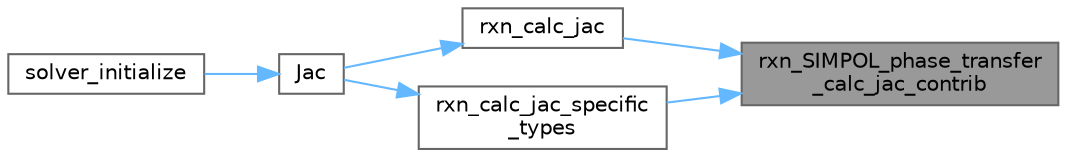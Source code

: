digraph "rxn_SIMPOL_phase_transfer_calc_jac_contrib"
{
 // LATEX_PDF_SIZE
  bgcolor="transparent";
  edge [fontname=Helvetica,fontsize=10,labelfontname=Helvetica,labelfontsize=10];
  node [fontname=Helvetica,fontsize=10,shape=box,height=0.2,width=0.4];
  rankdir="RL";
  Node1 [label="rxn_SIMPOL_phase_transfer\l_calc_jac_contrib",height=0.2,width=0.4,color="gray40", fillcolor="grey60", style="filled", fontcolor="black",tooltip="Calculate contributions to the Jacobian from this reaction."];
  Node1 -> Node2 [dir="back",color="steelblue1",style="solid"];
  Node2 [label="rxn_calc_jac",height=0.2,width=0.4,color="grey40", fillcolor="white", style="filled",URL="$rxn__solver_8c.html#ad44deb65b9845d05c6bd148e3378b42a",tooltip="Calculate the Jacobian."];
  Node2 -> Node3 [dir="back",color="steelblue1",style="solid"];
  Node3 [label="Jac",height=0.2,width=0.4,color="grey40", fillcolor="white", style="filled",URL="$camp__solver_8c.html#a13451d507558a61a2353adfed58db468",tooltip="Compute the Jacobian."];
  Node3 -> Node4 [dir="back",color="steelblue1",style="solid"];
  Node4 [label="solver_initialize",height=0.2,width=0.4,color="grey40", fillcolor="white", style="filled",URL="$camp__solver_8c.html#a599ffdef916b139a1690bfd41aa386b6",tooltip="Solver initialization."];
  Node1 -> Node5 [dir="back",color="steelblue1",style="solid"];
  Node5 [label="rxn_calc_jac_specific\l_types",height=0.2,width=0.4,color="grey40", fillcolor="white", style="filled",URL="$rxn__solver_8c.html#a40f9caeb40a6630edd3d61544ee29922",tooltip="Calculate the Jacobian for only some specific types."];
  Node5 -> Node3 [dir="back",color="steelblue1",style="solid"];
}
